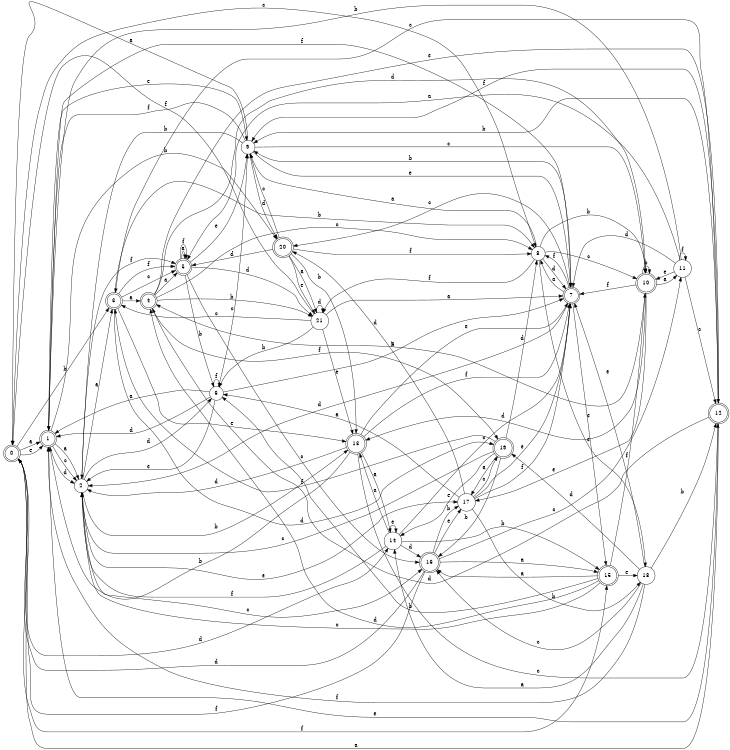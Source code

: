 digraph n18_9 {
__start0 [label="" shape="none"];

rankdir=LR;
size="8,5";

s0 [style="rounded,filled", color="black", fillcolor="white" shape="doublecircle", label="0"];
s1 [style="rounded,filled", color="black", fillcolor="white" shape="doublecircle", label="1"];
s2 [style="filled", color="black", fillcolor="white" shape="circle", label="2"];
s3 [style="rounded,filled", color="black", fillcolor="white" shape="doublecircle", label="3"];
s4 [style="rounded,filled", color="black", fillcolor="white" shape="doublecircle", label="4"];
s5 [style="rounded,filled", color="black", fillcolor="white" shape="doublecircle", label="5"];
s6 [style="filled", color="black", fillcolor="white" shape="circle", label="6"];
s7 [style="rounded,filled", color="black", fillcolor="white" shape="doublecircle", label="7"];
s8 [style="filled", color="black", fillcolor="white" shape="circle", label="8"];
s9 [style="filled", color="black", fillcolor="white" shape="circle", label="9"];
s10 [style="rounded,filled", color="black", fillcolor="white" shape="doublecircle", label="10"];
s11 [style="filled", color="black", fillcolor="white" shape="circle", label="11"];
s12 [style="rounded,filled", color="black", fillcolor="white" shape="doublecircle", label="12"];
s13 [style="rounded,filled", color="black", fillcolor="white" shape="doublecircle", label="13"];
s14 [style="filled", color="black", fillcolor="white" shape="circle", label="14"];
s15 [style="rounded,filled", color="black", fillcolor="white" shape="doublecircle", label="15"];
s16 [style="rounded,filled", color="black", fillcolor="white" shape="doublecircle", label="16"];
s17 [style="filled", color="black", fillcolor="white" shape="circle", label="17"];
s18 [style="filled", color="black", fillcolor="white" shape="circle", label="18"];
s19 [style="rounded,filled", color="black", fillcolor="white" shape="doublecircle", label="19"];
s20 [style="rounded,filled", color="black", fillcolor="white" shape="doublecircle", label="20"];
s21 [style="filled", color="black", fillcolor="white" shape="circle", label="21"];
s0 -> s1 [label="a"];
s0 -> s3 [label="b"];
s0 -> s8 [label="c"];
s0 -> s14 [label="d"];
s0 -> s1 [label="e"];
s0 -> s15 [label="f"];
s1 -> s2 [label="a"];
s1 -> s20 [label="b"];
s1 -> s2 [label="c"];
s1 -> s2 [label="d"];
s1 -> s9 [label="e"];
s1 -> s7 [label="f"];
s2 -> s3 [label="a"];
s2 -> s13 [label="b"];
s2 -> s16 [label="c"];
s2 -> s6 [label="d"];
s2 -> s17 [label="e"];
s2 -> s5 [label="f"];
s3 -> s4 [label="a"];
s3 -> s8 [label="b"];
s3 -> s5 [label="c"];
s3 -> s19 [label="d"];
s3 -> s13 [label="e"];
s3 -> s5 [label="f"];
s4 -> s5 [label="a"];
s4 -> s21 [label="b"];
s4 -> s8 [label="c"];
s4 -> s10 [label="d"];
s4 -> s12 [label="e"];
s4 -> s19 [label="f"];
s5 -> s5 [label="a"];
s5 -> s6 [label="b"];
s5 -> s16 [label="c"];
s5 -> s21 [label="d"];
s5 -> s9 [label="e"];
s5 -> s5 [label="f"];
s6 -> s1 [label="a"];
s6 -> s7 [label="b"];
s6 -> s9 [label="c"];
s6 -> s1 [label="d"];
s6 -> s2 [label="e"];
s6 -> s6 [label="f"];
s7 -> s8 [label="a"];
s7 -> s9 [label="b"];
s7 -> s20 [label="c"];
s7 -> s2 [label="d"];
s7 -> s15 [label="e"];
s7 -> s8 [label="f"];
s8 -> s9 [label="a"];
s8 -> s10 [label="b"];
s8 -> s10 [label="c"];
s8 -> s7 [label="d"];
s8 -> s18 [label="e"];
s8 -> s21 [label="f"];
s9 -> s0 [label="a"];
s9 -> s2 [label="b"];
s9 -> s10 [label="c"];
s9 -> s20 [label="d"];
s9 -> s7 [label="e"];
s9 -> s1 [label="f"];
s10 -> s11 [label="a"];
s10 -> s10 [label="b"];
s10 -> s4 [label="c"];
s10 -> s13 [label="d"];
s10 -> s17 [label="e"];
s10 -> s7 [label="f"];
s11 -> s5 [label="a"];
s11 -> s1 [label="b"];
s11 -> s12 [label="c"];
s11 -> s7 [label="d"];
s11 -> s10 [label="e"];
s11 -> s11 [label="f"];
s12 -> s0 [label="a"];
s12 -> s9 [label="b"];
s12 -> s3 [label="c"];
s12 -> s4 [label="d"];
s12 -> s1 [label="e"];
s12 -> s9 [label="f"];
s13 -> s14 [label="a"];
s13 -> s1 [label="b"];
s13 -> s12 [label="c"];
s13 -> s2 [label="d"];
s13 -> s7 [label="e"];
s13 -> s7 [label="f"];
s14 -> s13 [label="a"];
s14 -> s15 [label="b"];
s14 -> s7 [label="c"];
s14 -> s16 [label="d"];
s14 -> s14 [label="e"];
s14 -> s2 [label="f"];
s15 -> s16 [label="a"];
s15 -> s6 [label="b"];
s15 -> s2 [label="c"];
s15 -> s4 [label="d"];
s15 -> s18 [label="e"];
s15 -> s10 [label="f"];
s16 -> s15 [label="a"];
s16 -> s17 [label="b"];
s16 -> s11 [label="c"];
s16 -> s0 [label="d"];
s16 -> s17 [label="e"];
s16 -> s0 [label="f"];
s17 -> s6 [label="a"];
s17 -> s18 [label="b"];
s17 -> s19 [label="c"];
s17 -> s20 [label="d"];
s17 -> s7 [label="e"];
s17 -> s7 [label="f"];
s18 -> s14 [label="a"];
s18 -> s12 [label="b"];
s18 -> s16 [label="c"];
s18 -> s19 [label="d"];
s18 -> s7 [label="e"];
s18 -> s1 [label="f"];
s19 -> s17 [label="a"];
s19 -> s16 [label="b"];
s19 -> s2 [label="c"];
s19 -> s8 [label="d"];
s19 -> s14 [label="e"];
s19 -> s3 [label="f"];
s20 -> s21 [label="a"];
s20 -> s13 [label="b"];
s20 -> s9 [label="c"];
s20 -> s5 [label="d"];
s20 -> s21 [label="e"];
s20 -> s8 [label="f"];
s21 -> s7 [label="a"];
s21 -> s6 [label="b"];
s21 -> s3 [label="c"];
s21 -> s21 [label="d"];
s21 -> s13 [label="e"];
s21 -> s0 [label="f"];

}